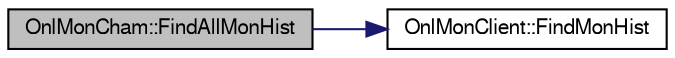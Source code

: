 digraph "OnlMonCham::FindAllMonHist"
{
  bgcolor="transparent";
  edge [fontname="FreeSans",fontsize="10",labelfontname="FreeSans",labelfontsize="10"];
  node [fontname="FreeSans",fontsize="10",shape=record];
  rankdir="LR";
  Node1 [label="OnlMonCham::FindAllMonHist",height=0.2,width=0.4,color="black", fillcolor="grey75", style="filled" fontcolor="black"];
  Node1 -> Node2 [color="midnightblue",fontsize="10",style="solid",fontname="FreeSans"];
  Node2 [label="OnlMonClient::FindMonHist",height=0.2,width=0.4,color="black",URL="$d9/d62/classOnlMonClient.html#a83c618d86bb40c3525485caef3325e8a"];
}
